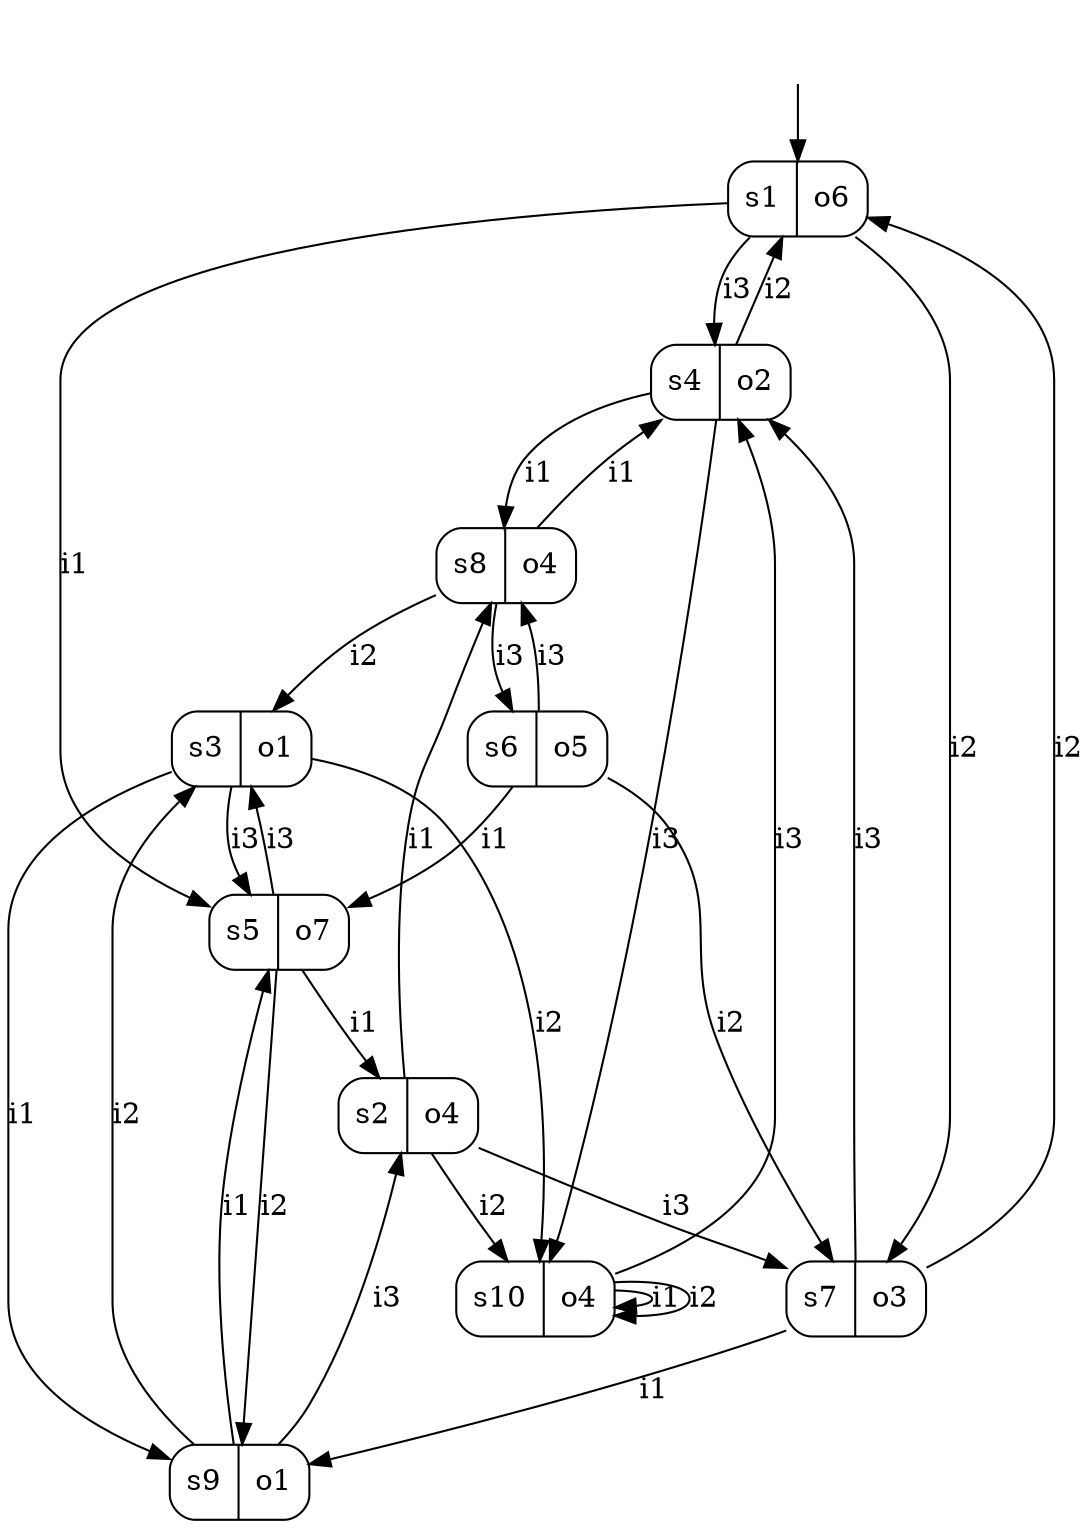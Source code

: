 digraph MooreMachine_10States_3Inputs_7Outputs_6007417d0ddd480098ed19eda35cfc48 {
s1 [label="s1|o6", shape=record, style=rounded];
s2 [label="s2|o4", shape=record, style=rounded];
s3 [label="s3|o1", shape=record, style=rounded];
s4 [label="s4|o2", shape=record, style=rounded];
s5 [label="s5|o7", shape=record, style=rounded];
s6 [label="s6|o5", shape=record, style=rounded];
s7 [label="s7|o3", shape=record, style=rounded];
s8 [label="s8|o4", shape=record, style=rounded];
s9 [label="s9|o1", shape=record, style=rounded];
s10 [label="s10|o4", shape=record, style=rounded];
s1 -> s5 [label="i1"];
s1 -> s7 [label="i2"];
s1 -> s4 [label="i3"];
s2 -> s8 [label="i1"];
s2 -> s10 [label="i2"];
s2 -> s7 [label="i3"];
s3 -> s9 [label="i1"];
s3 -> s10 [label="i2"];
s3 -> s5 [label="i3"];
s4 -> s8 [label="i1"];
s4 -> s1 [label="i2"];
s4 -> s10 [label="i3"];
s5 -> s2 [label="i1"];
s5 -> s9 [label="i2"];
s5 -> s3 [label="i3"];
s6 -> s5 [label="i1"];
s6 -> s7 [label="i2"];
s6 -> s8 [label="i3"];
s7 -> s9 [label="i1"];
s7 -> s1 [label="i2"];
s7 -> s4 [label="i3"];
s8 -> s4 [label="i1"];
s8 -> s3 [label="i2"];
s8 -> s6 [label="i3"];
s9 -> s5 [label="i1"];
s9 -> s3 [label="i2"];
s9 -> s2 [label="i3"];
s10 -> s10 [label="i1"];
s10 -> s10 [label="i2"];
s10 -> s4 [label="i3"];
__start0 [shape=none, label=""];
__start0 -> s1 [label=""];
}
